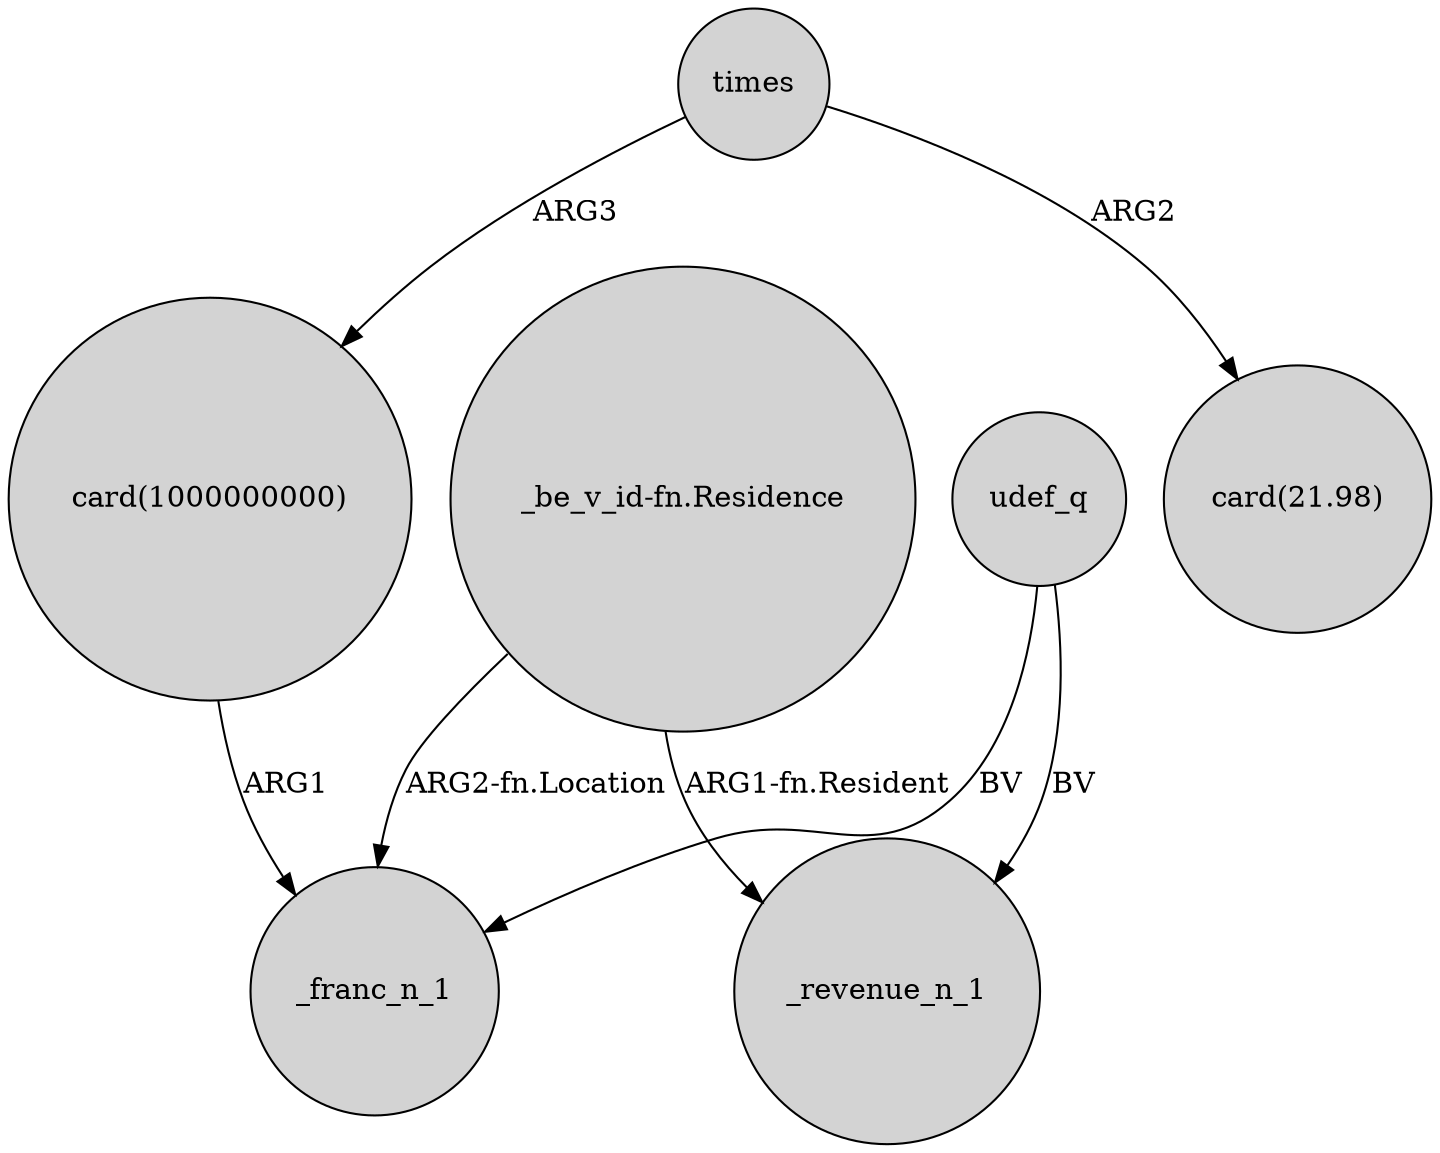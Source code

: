 digraph {
	node [shape=circle style=filled]
	udef_q -> _franc_n_1 [label=BV]
	"_be_v_id-fn.Residence" -> _franc_n_1 [label="ARG2-fn.Location"]
	times -> "card(1000000000)" [label=ARG3]
	udef_q -> _revenue_n_1 [label=BV]
	"card(1000000000)" -> _franc_n_1 [label=ARG1]
	"_be_v_id-fn.Residence" -> _revenue_n_1 [label="ARG1-fn.Resident"]
	times -> "card(21.98)" [label=ARG2]
}
